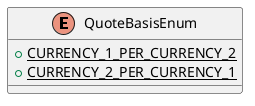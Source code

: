 @startuml

    enum QuoteBasisEnum [[QuoteBasisEnum.html]] {
        {static} +CURRENCY_1_PER_CURRENCY_2
        {static} +CURRENCY_2_PER_CURRENCY_1
    }

@enduml

